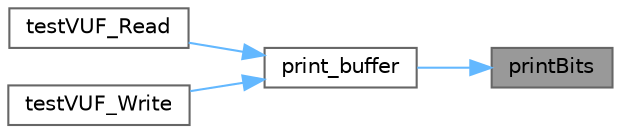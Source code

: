 digraph "printBits"
{
 // LATEX_PDF_SIZE
  bgcolor="transparent";
  edge [fontname=Helvetica,fontsize=10,labelfontname=Helvetica,labelfontsize=10];
  node [fontname=Helvetica,fontsize=10,shape=box,height=0.2,width=0.4];
  rankdir="RL";
  Node1 [id="Node000001",label="printBits",height=0.2,width=0.4,color="gray40", fillcolor="grey60", style="filled", fontcolor="black",tooltip=" "];
  Node1 -> Node2 [id="edge7_Node000001_Node000002",dir="back",color="steelblue1",style="solid",tooltip=" "];
  Node2 [id="Node000002",label="print_buffer",height=0.2,width=0.4,color="grey40", fillcolor="white", style="filled",URL="$d8/dd4/test__var_int_8c.html#a573e4df8190dae4209a0f027d77fb942",tooltip=" "];
  Node2 -> Node3 [id="edge8_Node000002_Node000003",dir="back",color="steelblue1",style="solid",tooltip=" "];
  Node3 [id="Node000003",label="testVUF_Read",height=0.2,width=0.4,color="grey40", fillcolor="white", style="filled",URL="$d8/dd4/test__var_int_8c.html#aaac61ccbc34855ae728a8a9d45db1105",tooltip=" "];
  Node2 -> Node4 [id="edge9_Node000002_Node000004",dir="back",color="steelblue1",style="solid",tooltip=" "];
  Node4 [id="Node000004",label="testVUF_Write",height=0.2,width=0.4,color="grey40", fillcolor="white", style="filled",URL="$d8/dd4/test__var_int_8c.html#af925d49ae82dafea37f82c0d044a6308",tooltip=" "];
}
